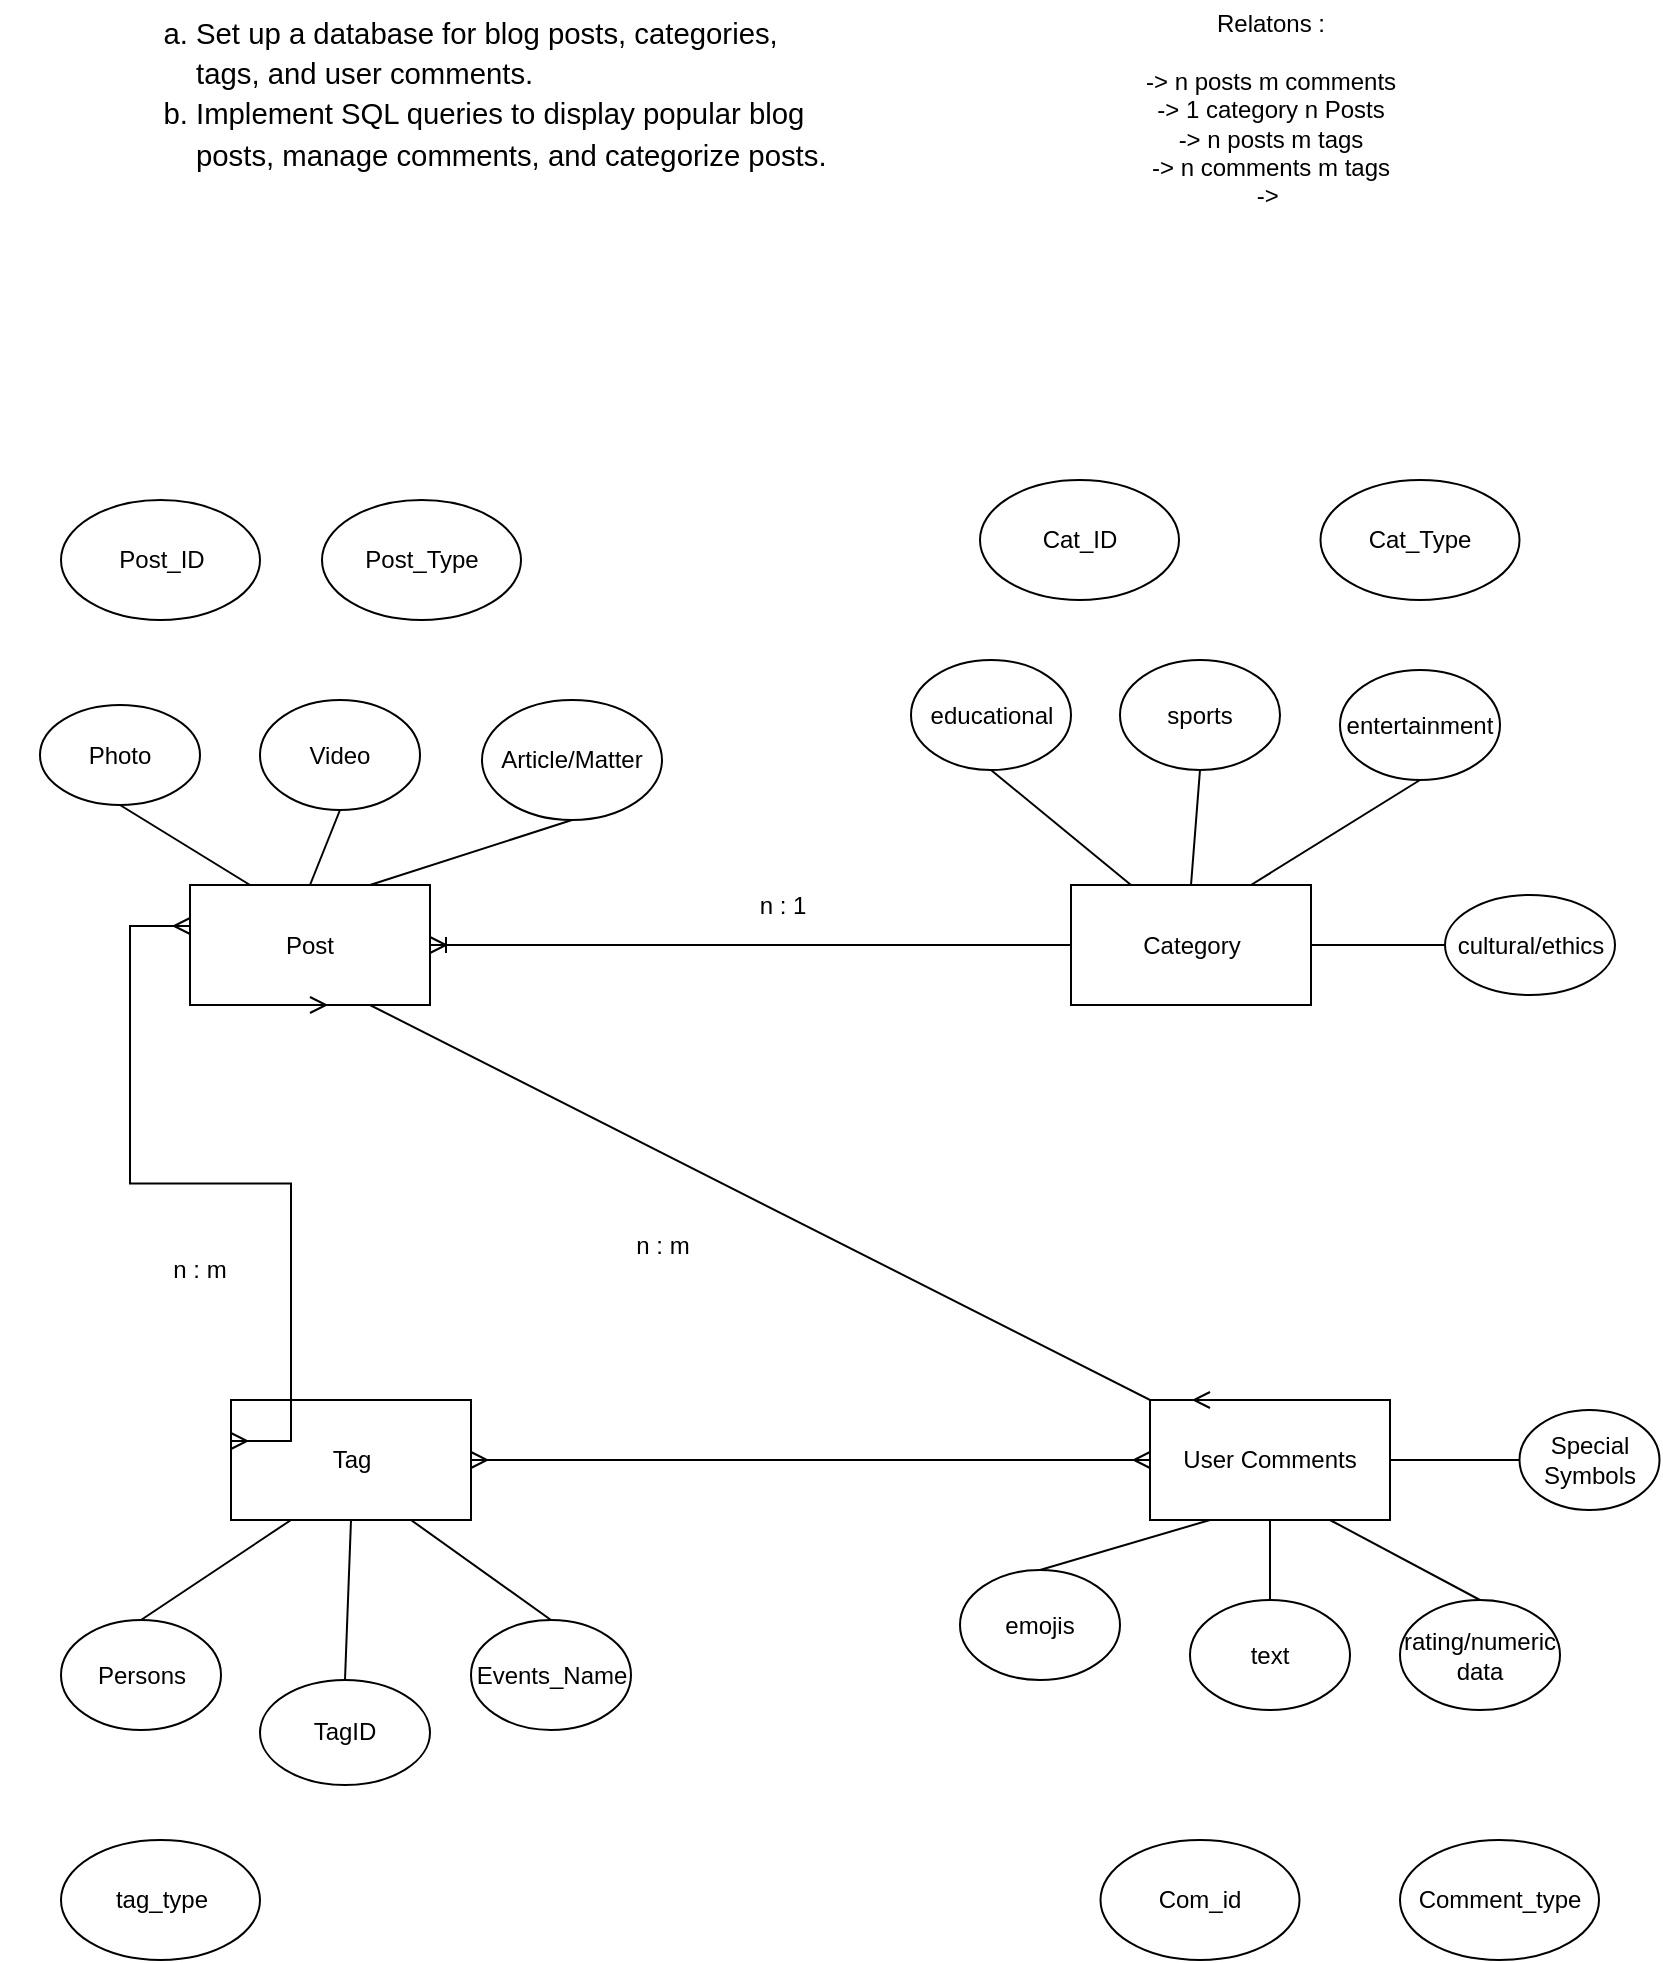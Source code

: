 <mxfile version="21.7.2" type="device">
  <diagram name="Page-1" id="UXTOyUIrzZRnftEEWtT7">
    <mxGraphModel dx="1290" dy="585" grid="1" gridSize="10" guides="1" tooltips="1" connect="1" arrows="1" fold="1" page="1" pageScale="1" pageWidth="850" pageHeight="1100" math="0" shadow="0">
      <root>
        <mxCell id="0" />
        <mxCell id="1" parent="0" />
        <mxCell id="OHNvfokxidkYyMTphVtY-1" value="Category" style="rounded=0;whiteSpace=wrap;html=1;" vertex="1" parent="1">
          <mxGeometry x="555.5" y="452.5" width="120" height="60" as="geometry" />
        </mxCell>
        <mxCell id="OHNvfokxidkYyMTphVtY-2" value="Post" style="rounded=0;whiteSpace=wrap;html=1;" vertex="1" parent="1">
          <mxGeometry x="115" y="452.5" width="120" height="60" as="geometry" />
        </mxCell>
        <mxCell id="OHNvfokxidkYyMTphVtY-3" value="Tag" style="rounded=0;whiteSpace=wrap;html=1;" vertex="1" parent="1">
          <mxGeometry x="135.5" y="710" width="120" height="60" as="geometry" />
        </mxCell>
        <mxCell id="OHNvfokxidkYyMTphVtY-4" value="User Comments" style="rounded=0;whiteSpace=wrap;html=1;" vertex="1" parent="1">
          <mxGeometry x="595" y="710" width="120" height="60" as="geometry" />
        </mxCell>
        <mxCell id="OHNvfokxidkYyMTphVtY-5" value="&lt;b style=&quot;font-weight:normal;&quot; id=&quot;docs-internal-guid-73b793bf-7fff-7145-c773-e9d175866d5f&quot;&gt;&lt;ol style=&quot;margin-top:0;margin-bottom:0;padding-inline-start:48px;&quot;&gt;&lt;li dir=&quot;ltr&quot; style=&quot;list-style-type: lower-alpha; font-size: 11pt; font-family: Arial, sans-serif; color: rgb(0, 0, 0); background-color: transparent; font-weight: 400; font-style: normal; font-variant: normal; text-decoration: none; vertical-align: baseline; margin-left: 36pt;&quot; aria-level=&quot;2&quot;&gt;&lt;p dir=&quot;ltr&quot; style=&quot;line-height:1.38;margin-top:0pt;margin-bottom:0pt;&quot; role=&quot;presentation&quot;&gt;&lt;span style=&quot;font-size: 11pt; font-family: Arial, sans-serif; color: rgb(0, 0, 0); background-color: transparent; font-weight: 400; font-style: normal; font-variant: normal; text-decoration: none; vertical-align: baseline;&quot;&gt;Set up a database for blog posts, categories, tags, and user comments.&lt;/span&gt;&lt;/p&gt;&lt;/li&gt;&lt;li dir=&quot;ltr&quot; style=&quot;list-style-type: lower-alpha; font-size: 11pt; font-family: Arial, sans-serif; color: rgb(0, 0, 0); background-color: transparent; font-weight: 400; font-style: normal; font-variant: normal; text-decoration: none; vertical-align: baseline; margin-left: 36pt;&quot; aria-level=&quot;2&quot;&gt;&lt;p dir=&quot;ltr&quot; style=&quot;line-height:1.38;margin-top:0pt;margin-bottom:0pt;&quot; role=&quot;presentation&quot;&gt;&lt;span style=&quot;font-size: 11pt; font-family: Arial, sans-serif; color: rgb(0, 0, 0); background-color: transparent; font-weight: 400; font-style: normal; font-variant: normal; text-decoration: none; vertical-align: baseline;&quot;&gt;Implement SQL queries to display popular blog posts, manage comments, and categorize posts.&lt;/span&gt;&lt;/p&gt;&lt;/li&gt;&lt;/ol&gt;&lt;/b&gt;" style="text;whiteSpace=wrap;html=1;" vertex="1" parent="1">
          <mxGeometry x="20" y="10" width="420.5" height="100" as="geometry" />
        </mxCell>
        <mxCell id="OHNvfokxidkYyMTphVtY-6" value="Photo" style="ellipse;whiteSpace=wrap;html=1;" vertex="1" parent="1">
          <mxGeometry x="40" y="362.5" width="80" height="50" as="geometry" />
        </mxCell>
        <mxCell id="OHNvfokxidkYyMTphVtY-7" value="Video" style="ellipse;whiteSpace=wrap;html=1;" vertex="1" parent="1">
          <mxGeometry x="150" y="360" width="80" height="55" as="geometry" />
        </mxCell>
        <mxCell id="OHNvfokxidkYyMTphVtY-8" value="Article/Matter" style="ellipse;whiteSpace=wrap;html=1;" vertex="1" parent="1">
          <mxGeometry x="261" y="360" width="90" height="60" as="geometry" />
        </mxCell>
        <mxCell id="OHNvfokxidkYyMTphVtY-9" value="" style="endArrow=none;html=1;rounded=0;exitX=0.25;exitY=0;exitDx=0;exitDy=0;entryX=0.5;entryY=1;entryDx=0;entryDy=0;" edge="1" parent="1" source="OHNvfokxidkYyMTphVtY-2" target="OHNvfokxidkYyMTphVtY-6">
          <mxGeometry width="50" height="50" relative="1" as="geometry">
            <mxPoint x="410" y="542.5" as="sourcePoint" />
            <mxPoint x="460" y="492.5" as="targetPoint" />
          </mxGeometry>
        </mxCell>
        <mxCell id="OHNvfokxidkYyMTphVtY-10" value="" style="endArrow=none;html=1;rounded=0;exitX=0.5;exitY=0;exitDx=0;exitDy=0;entryX=0.5;entryY=1;entryDx=0;entryDy=0;" edge="1" parent="1" source="OHNvfokxidkYyMTphVtY-2" target="OHNvfokxidkYyMTphVtY-7">
          <mxGeometry width="50" height="50" relative="1" as="geometry">
            <mxPoint x="340" y="522.5" as="sourcePoint" />
            <mxPoint x="390" y="472.5" as="targetPoint" />
          </mxGeometry>
        </mxCell>
        <mxCell id="OHNvfokxidkYyMTphVtY-11" value="" style="endArrow=none;html=1;rounded=0;exitX=0.75;exitY=0;exitDx=0;exitDy=0;entryX=0.5;entryY=1;entryDx=0;entryDy=0;" edge="1" parent="1" source="OHNvfokxidkYyMTphVtY-2" target="OHNvfokxidkYyMTphVtY-8">
          <mxGeometry width="50" height="50" relative="1" as="geometry">
            <mxPoint x="390" y="532.5" as="sourcePoint" />
            <mxPoint x="440" y="482.5" as="targetPoint" />
          </mxGeometry>
        </mxCell>
        <mxCell id="OHNvfokxidkYyMTphVtY-12" value="educational" style="ellipse;whiteSpace=wrap;html=1;" vertex="1" parent="1">
          <mxGeometry x="475.5" y="340" width="80" height="55" as="geometry" />
        </mxCell>
        <mxCell id="OHNvfokxidkYyMTphVtY-13" value="sports" style="ellipse;whiteSpace=wrap;html=1;" vertex="1" parent="1">
          <mxGeometry x="580" y="340" width="80" height="55" as="geometry" />
        </mxCell>
        <mxCell id="OHNvfokxidkYyMTphVtY-14" value="entertainment" style="ellipse;whiteSpace=wrap;html=1;" vertex="1" parent="1">
          <mxGeometry x="690" y="345" width="80" height="55" as="geometry" />
        </mxCell>
        <mxCell id="OHNvfokxidkYyMTphVtY-15" value="Persons" style="ellipse;whiteSpace=wrap;html=1;" vertex="1" parent="1">
          <mxGeometry x="50.5" y="820" width="80" height="55" as="geometry" />
        </mxCell>
        <mxCell id="OHNvfokxidkYyMTphVtY-16" value="Events_Name" style="ellipse;whiteSpace=wrap;html=1;" vertex="1" parent="1">
          <mxGeometry x="255.5" y="820" width="80" height="55" as="geometry" />
        </mxCell>
        <mxCell id="OHNvfokxidkYyMTphVtY-17" value="emojis" style="ellipse;whiteSpace=wrap;html=1;" vertex="1" parent="1">
          <mxGeometry x="500" y="795" width="80" height="55" as="geometry" />
        </mxCell>
        <mxCell id="OHNvfokxidkYyMTphVtY-18" value="text" style="ellipse;whiteSpace=wrap;html=1;" vertex="1" parent="1">
          <mxGeometry x="615" y="810" width="80" height="55" as="geometry" />
        </mxCell>
        <mxCell id="OHNvfokxidkYyMTphVtY-19" value="rating/numeric data" style="ellipse;whiteSpace=wrap;html=1;" vertex="1" parent="1">
          <mxGeometry x="720" y="810" width="80" height="55" as="geometry" />
        </mxCell>
        <mxCell id="OHNvfokxidkYyMTphVtY-20" value="" style="endArrow=none;html=1;rounded=0;entryX=0.5;entryY=1;entryDx=0;entryDy=0;exitX=0.25;exitY=0;exitDx=0;exitDy=0;" edge="1" parent="1" source="OHNvfokxidkYyMTphVtY-1" target="OHNvfokxidkYyMTphVtY-12">
          <mxGeometry width="50" height="50" relative="1" as="geometry">
            <mxPoint x="410.5" y="572.5" as="sourcePoint" />
            <mxPoint x="460.5" y="522.5" as="targetPoint" />
          </mxGeometry>
        </mxCell>
        <mxCell id="OHNvfokxidkYyMTphVtY-21" value="" style="endArrow=none;html=1;rounded=0;entryX=0.5;entryY=1;entryDx=0;entryDy=0;exitX=0.5;exitY=0;exitDx=0;exitDy=0;" edge="1" parent="1" source="OHNvfokxidkYyMTphVtY-1" target="OHNvfokxidkYyMTphVtY-13">
          <mxGeometry width="50" height="50" relative="1" as="geometry">
            <mxPoint x="390.5" y="532.5" as="sourcePoint" />
            <mxPoint x="440.5" y="482.5" as="targetPoint" />
          </mxGeometry>
        </mxCell>
        <mxCell id="OHNvfokxidkYyMTphVtY-22" value="" style="endArrow=none;html=1;rounded=0;entryX=0.5;entryY=1;entryDx=0;entryDy=0;exitX=0.75;exitY=0;exitDx=0;exitDy=0;" edge="1" parent="1" source="OHNvfokxidkYyMTphVtY-1" target="OHNvfokxidkYyMTphVtY-14">
          <mxGeometry width="50" height="50" relative="1" as="geometry">
            <mxPoint x="380.5" y="522.5" as="sourcePoint" />
            <mxPoint x="390.5" y="482.5" as="targetPoint" />
          </mxGeometry>
        </mxCell>
        <mxCell id="OHNvfokxidkYyMTphVtY-23" value="" style="endArrow=none;html=1;rounded=0;exitX=0.5;exitY=0;exitDx=0;exitDy=0;entryX=0.25;entryY=1;entryDx=0;entryDy=0;" edge="1" parent="1" source="OHNvfokxidkYyMTphVtY-15" target="OHNvfokxidkYyMTphVtY-3">
          <mxGeometry width="50" height="50" relative="1" as="geometry">
            <mxPoint x="180.5" y="960" as="sourcePoint" />
            <mxPoint x="180.5" y="810" as="targetPoint" />
          </mxGeometry>
        </mxCell>
        <mxCell id="OHNvfokxidkYyMTphVtY-24" value="" style="endArrow=none;html=1;rounded=0;exitX=0.75;exitY=1;exitDx=0;exitDy=0;entryX=0.5;entryY=0;entryDx=0;entryDy=0;" edge="1" parent="1" source="OHNvfokxidkYyMTphVtY-3" target="OHNvfokxidkYyMTphVtY-16">
          <mxGeometry width="50" height="50" relative="1" as="geometry">
            <mxPoint x="270.5" y="910" as="sourcePoint" />
            <mxPoint x="320.5" y="860" as="targetPoint" />
          </mxGeometry>
        </mxCell>
        <mxCell id="OHNvfokxidkYyMTphVtY-25" value="" style="endArrow=none;html=1;rounded=0;exitX=0.5;exitY=0;exitDx=0;exitDy=0;entryX=0.25;entryY=1;entryDx=0;entryDy=0;" edge="1" parent="1" source="OHNvfokxidkYyMTphVtY-17" target="OHNvfokxidkYyMTphVtY-4">
          <mxGeometry width="50" height="50" relative="1" as="geometry">
            <mxPoint x="450" y="750" as="sourcePoint" />
            <mxPoint x="500" y="700" as="targetPoint" />
          </mxGeometry>
        </mxCell>
        <mxCell id="OHNvfokxidkYyMTphVtY-26" value="" style="endArrow=none;html=1;rounded=0;exitX=0.5;exitY=0;exitDx=0;exitDy=0;entryX=0.5;entryY=1;entryDx=0;entryDy=0;" edge="1" parent="1" source="OHNvfokxidkYyMTphVtY-18" target="OHNvfokxidkYyMTphVtY-4">
          <mxGeometry width="50" height="50" relative="1" as="geometry">
            <mxPoint x="330" y="770" as="sourcePoint" />
            <mxPoint x="380" y="720" as="targetPoint" />
          </mxGeometry>
        </mxCell>
        <mxCell id="OHNvfokxidkYyMTphVtY-27" value="cultural/ethics" style="ellipse;whiteSpace=wrap;html=1;" vertex="1" parent="1">
          <mxGeometry x="742.5" y="457.5" width="85" height="50" as="geometry" />
        </mxCell>
        <mxCell id="OHNvfokxidkYyMTphVtY-28" value="Special Symbols" style="ellipse;whiteSpace=wrap;html=1;" vertex="1" parent="1">
          <mxGeometry x="779.75" y="715" width="70" height="50" as="geometry" />
        </mxCell>
        <mxCell id="OHNvfokxidkYyMTphVtY-29" value="TagID" style="ellipse;whiteSpace=wrap;html=1;" vertex="1" parent="1">
          <mxGeometry x="150" y="850" width="85" height="52.5" as="geometry" />
        </mxCell>
        <mxCell id="OHNvfokxidkYyMTphVtY-30" value="" style="endArrow=none;html=1;rounded=0;entryX=0.5;entryY=1;entryDx=0;entryDy=0;exitX=0.5;exitY=0;exitDx=0;exitDy=0;" edge="1" parent="1" source="OHNvfokxidkYyMTphVtY-29" target="OHNvfokxidkYyMTphVtY-3">
          <mxGeometry width="50" height="50" relative="1" as="geometry">
            <mxPoint x="400.5" y="740" as="sourcePoint" />
            <mxPoint x="450.5" y="690" as="targetPoint" />
            <Array as="points" />
          </mxGeometry>
        </mxCell>
        <mxCell id="OHNvfokxidkYyMTphVtY-31" value="" style="endArrow=none;html=1;rounded=0;entryX=0.5;entryY=0;entryDx=0;entryDy=0;exitX=0.75;exitY=1;exitDx=0;exitDy=0;" edge="1" parent="1" source="OHNvfokxidkYyMTphVtY-4" target="OHNvfokxidkYyMTphVtY-19">
          <mxGeometry width="50" height="50" relative="1" as="geometry">
            <mxPoint x="360" y="810" as="sourcePoint" />
            <mxPoint x="410" y="760" as="targetPoint" />
          </mxGeometry>
        </mxCell>
        <mxCell id="OHNvfokxidkYyMTphVtY-32" value="" style="edgeStyle=entityRelationEdgeStyle;fontSize=12;html=1;endArrow=ERmany;startArrow=ERmany;rounded=0;entryX=1;entryY=0.5;entryDx=0;entryDy=0;" edge="1" parent="1">
          <mxGeometry width="100" height="100" relative="1" as="geometry">
            <mxPoint x="135.5" y="730.5" as="sourcePoint" />
            <mxPoint x="115" y="473" as="targetPoint" />
            <Array as="points">
              <mxPoint x="90.5" y="670" />
              <mxPoint x="130.5" y="670" />
              <mxPoint x="85.5" y="680" />
              <mxPoint x="120.5" y="640" />
              <mxPoint x="120.5" y="670" />
            </Array>
          </mxGeometry>
        </mxCell>
        <mxCell id="OHNvfokxidkYyMTphVtY-33" value="n : m" style="text;strokeColor=none;align=center;fillColor=none;html=1;verticalAlign=middle;whiteSpace=wrap;rounded=0;" vertex="1" parent="1">
          <mxGeometry x="90" y="630" width="60" height="30" as="geometry" />
        </mxCell>
        <mxCell id="OHNvfokxidkYyMTphVtY-34" value="" style="edgeStyle=entityRelationEdgeStyle;fontSize=12;html=1;endArrow=ERoneToMany;rounded=0;entryX=1;entryY=0.5;entryDx=0;entryDy=0;exitX=0;exitY=0.5;exitDx=0;exitDy=0;" edge="1" parent="1" source="OHNvfokxidkYyMTphVtY-1" target="OHNvfokxidkYyMTphVtY-2">
          <mxGeometry width="100" height="100" relative="1" as="geometry">
            <mxPoint x="300.5" y="610" as="sourcePoint" />
            <mxPoint x="400.5" y="510" as="targetPoint" />
          </mxGeometry>
        </mxCell>
        <mxCell id="OHNvfokxidkYyMTphVtY-35" value="n : 1" style="text;html=1;align=center;verticalAlign=middle;resizable=0;points=[];autosize=1;strokeColor=none;fillColor=none;" vertex="1" parent="1">
          <mxGeometry x="385.5" y="448" width="50" height="30" as="geometry" />
        </mxCell>
        <mxCell id="OHNvfokxidkYyMTphVtY-36" value="" style="endArrow=none;html=1;rounded=0;entryX=1;entryY=0.5;entryDx=0;entryDy=0;exitX=0;exitY=0.5;exitDx=0;exitDy=0;" edge="1" parent="1" source="OHNvfokxidkYyMTphVtY-28" target="OHNvfokxidkYyMTphVtY-4">
          <mxGeometry width="50" height="50" relative="1" as="geometry">
            <mxPoint x="770.0" y="735" as="sourcePoint" />
            <mxPoint x="460" y="720" as="targetPoint" />
          </mxGeometry>
        </mxCell>
        <mxCell id="OHNvfokxidkYyMTphVtY-37" value="" style="edgeStyle=entityRelationEdgeStyle;fontSize=12;html=1;endArrow=ERmany;startArrow=ERmany;rounded=0;entryX=0.5;entryY=1;entryDx=0;entryDy=0;exitX=0.25;exitY=0;exitDx=0;exitDy=0;" edge="1" parent="1" source="OHNvfokxidkYyMTphVtY-4" target="OHNvfokxidkYyMTphVtY-2">
          <mxGeometry width="100" height="100" relative="1" as="geometry">
            <mxPoint x="310.5" y="690" as="sourcePoint" />
            <mxPoint x="410.5" y="590" as="targetPoint" />
          </mxGeometry>
        </mxCell>
        <mxCell id="OHNvfokxidkYyMTphVtY-38" value="n : m" style="text;html=1;align=center;verticalAlign=middle;resizable=0;points=[];autosize=1;strokeColor=none;fillColor=none;" vertex="1" parent="1">
          <mxGeometry x="325.5" y="618" width="50" height="30" as="geometry" />
        </mxCell>
        <mxCell id="OHNvfokxidkYyMTphVtY-39" value="Relatons :&lt;br&gt;&lt;br&gt;-&amp;gt; n posts m comments&lt;br&gt;-&amp;gt; 1 category n Posts&lt;br&gt;-&amp;gt; n posts m tags&lt;br&gt;-&amp;gt; n comments m tags&lt;br&gt;-&amp;gt;&amp;nbsp;" style="text;html=1;align=center;verticalAlign=middle;resizable=0;points=[];autosize=1;strokeColor=none;fillColor=none;" vertex="1" parent="1">
          <mxGeometry x="580" y="10" width="150" height="110" as="geometry" />
        </mxCell>
        <mxCell id="OHNvfokxidkYyMTphVtY-40" value="" style="edgeStyle=entityRelationEdgeStyle;fontSize=12;html=1;endArrow=ERmany;startArrow=ERmany;rounded=0;entryX=0;entryY=0.5;entryDx=0;entryDy=0;exitX=1;exitY=0.5;exitDx=0;exitDy=0;" edge="1" parent="1" source="OHNvfokxidkYyMTphVtY-3" target="OHNvfokxidkYyMTphVtY-4">
          <mxGeometry width="100" height="100" relative="1" as="geometry">
            <mxPoint x="370" y="800" as="sourcePoint" />
            <mxPoint x="470" y="700" as="targetPoint" />
          </mxGeometry>
        </mxCell>
        <mxCell id="OHNvfokxidkYyMTphVtY-41" value="Post_ID" style="ellipse;whiteSpace=wrap;html=1;" vertex="1" parent="1">
          <mxGeometry x="50.5" y="260" width="99.5" height="60" as="geometry" />
        </mxCell>
        <mxCell id="OHNvfokxidkYyMTphVtY-42" value="Post_Type" style="ellipse;whiteSpace=wrap;html=1;" vertex="1" parent="1">
          <mxGeometry x="181" y="260" width="99.5" height="60" as="geometry" />
        </mxCell>
        <mxCell id="OHNvfokxidkYyMTphVtY-43" value="tag_type" style="ellipse;whiteSpace=wrap;html=1;" vertex="1" parent="1">
          <mxGeometry x="50.5" y="930" width="99.5" height="60" as="geometry" />
        </mxCell>
        <mxCell id="OHNvfokxidkYyMTphVtY-44" value="Cat_ID" style="ellipse;whiteSpace=wrap;html=1;" vertex="1" parent="1">
          <mxGeometry x="510" y="250" width="99.5" height="60" as="geometry" />
        </mxCell>
        <mxCell id="OHNvfokxidkYyMTphVtY-45" value="Cat_Type" style="ellipse;whiteSpace=wrap;html=1;" vertex="1" parent="1">
          <mxGeometry x="680.25" y="250" width="99.5" height="60" as="geometry" />
        </mxCell>
        <mxCell id="OHNvfokxidkYyMTphVtY-46" value="Com_id" style="ellipse;whiteSpace=wrap;html=1;" vertex="1" parent="1">
          <mxGeometry x="570.25" y="930" width="99.5" height="60" as="geometry" />
        </mxCell>
        <mxCell id="OHNvfokxidkYyMTphVtY-47" value="Comment_type" style="ellipse;whiteSpace=wrap;html=1;" vertex="1" parent="1">
          <mxGeometry x="720" y="930" width="99.5" height="60" as="geometry" />
        </mxCell>
        <mxCell id="OHNvfokxidkYyMTphVtY-48" value="" style="endArrow=none;html=1;rounded=0;entryX=0;entryY=0.5;entryDx=0;entryDy=0;exitX=1;exitY=0.5;exitDx=0;exitDy=0;" edge="1" parent="1" source="OHNvfokxidkYyMTphVtY-1" target="OHNvfokxidkYyMTphVtY-27">
          <mxGeometry width="50" height="50" relative="1" as="geometry">
            <mxPoint x="470" y="570" as="sourcePoint" />
            <mxPoint x="520" y="520" as="targetPoint" />
          </mxGeometry>
        </mxCell>
      </root>
    </mxGraphModel>
  </diagram>
</mxfile>

